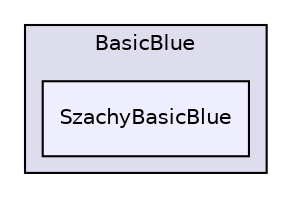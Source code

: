 digraph "SzachyBasicBlue" {
  compound=true
  node [ fontsize="10", fontname="Helvetica"];
  edge [ labelfontsize="10", labelfontname="Helvetica"];
  subgraph clusterdir_aa48bc2631266f5d9e2f7e663feb7d8e {
    graph [ bgcolor="#ddddee", pencolor="black", label="BasicBlue" fontname="Helvetica", fontsize="10", URL="dir_aa48bc2631266f5d9e2f7e663feb7d8e.html"]
  dir_990e6adfaf89d27032f4dc99b5f346b4 [shape=box, label="SzachyBasicBlue", style="filled", fillcolor="#eeeeff", pencolor="black", URL="dir_990e6adfaf89d27032f4dc99b5f346b4.html"];
  }
}
